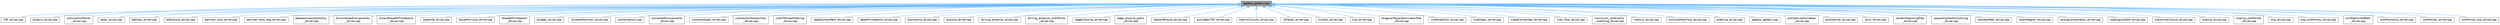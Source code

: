 digraph "pgdata_getters.hpp"
{
 // LATEX_PDF_SIZE
  bgcolor="transparent";
  edge [fontname=Helvetica,fontsize=10,labelfontname=Helvetica,labelfontsize=10];
  node [fontname=Helvetica,fontsize=10,shape=box,height=0.2,width=0.4];
  Node1 [id="Node000001",label="pgdata_getters.hpp",height=0.2,width=0.4,color="gray40", fillcolor="grey60", style="filled", fontcolor="black",tooltip=" "];
  Node1 -> Node2 [id="edge1_Node000001_Node000002",dir="back",color="steelblue1",style="solid",tooltip=" "];
  Node2 [id="Node000002",label="TSP_driver.cpp",height=0.2,width=0.4,color="grey40", fillcolor="white", style="filled",URL="$TSP__driver_8cpp.html",tooltip=" "];
  Node1 -> Node3 [id="edge2_Node000001_Node000003",dir="back",color="steelblue1",style="solid",tooltip=" "];
  Node3 [id="Node000003",label="allpairs_driver.cpp",height=0.2,width=0.4,color="grey40", fillcolor="white", style="filled",URL="$allpairs__driver_8cpp.html",tooltip=" "];
  Node1 -> Node4 [id="edge3_Node000001_Node000004",dir="back",color="steelblue1",style="solid",tooltip=" "];
  Node4 [id="Node000004",label="articulationPoints\l_driver.cpp",height=0.2,width=0.4,color="grey40", fillcolor="white", style="filled",URL="$articulationPoints__driver_8cpp.html",tooltip=" "];
  Node1 -> Node5 [id="edge4_Node000001_Node000005",dir="back",color="steelblue1",style="solid",tooltip=" "];
  Node5 [id="Node000005",label="astar_driver.cpp",height=0.2,width=0.4,color="grey40", fillcolor="white", style="filled",URL="$astar__driver_8cpp.html",tooltip=" "];
  Node1 -> Node6 [id="edge5_Node000001_Node000006",dir="back",color="steelblue1",style="solid",tooltip=" "];
  Node6 [id="Node000006",label="bdAstar_driver.cpp",height=0.2,width=0.4,color="grey40", fillcolor="white", style="filled",URL="$bdAstar__driver_8cpp.html",tooltip=" "];
  Node1 -> Node7 [id="edge6_Node000001_Node000007",dir="back",color="steelblue1",style="solid",tooltip=" "];
  Node7 [id="Node000007",label="bdDijkstra_driver.cpp",height=0.2,width=0.4,color="grey40", fillcolor="white", style="filled",URL="$bdDijkstra__driver_8cpp.html",tooltip=" "];
  Node1 -> Node8 [id="edge7_Node000001_Node000008",dir="back",color="steelblue1",style="solid",tooltip=" "];
  Node8 [id="Node000008",label="bellman_ford_driver.cpp",height=0.2,width=0.4,color="grey40", fillcolor="white", style="filled",URL="$bellman__ford__driver_8cpp.html",tooltip=" "];
  Node1 -> Node9 [id="edge8_Node000001_Node000009",dir="back",color="steelblue1",style="solid",tooltip=" "];
  Node9 [id="Node000009",label="bellman_ford_neg_driver.cpp",height=0.2,width=0.4,color="grey40", fillcolor="white", style="filled",URL="$bellman__ford__neg__driver_8cpp.html",tooltip=" "];
  Node1 -> Node10 [id="edge9_Node000001_Node000010",dir="back",color="steelblue1",style="solid",tooltip=" "];
  Node10 [id="Node000010",label="betweennessCentrality\l_driver.cpp",height=0.2,width=0.4,color="grey40", fillcolor="white", style="filled",URL="$betweennessCentrality__driver_8cpp.html",tooltip=" "];
  Node1 -> Node11 [id="edge10_Node000001_Node000011",dir="back",color="steelblue1",style="solid",tooltip=" "];
  Node11 [id="Node000011",label="biconnectedComponents\l_driver.cpp",height=0.2,width=0.4,color="grey40", fillcolor="white", style="filled",URL="$biconnectedComponents__driver_8cpp.html",tooltip=" "];
  Node1 -> Node12 [id="edge11_Node000001_Node000012",dir="back",color="steelblue1",style="solid",tooltip=" "];
  Node12 [id="Node000012",label="binaryBreadthFirstSearch\l_driver.cpp",height=0.2,width=0.4,color="grey40", fillcolor="white", style="filled",URL="$binaryBreadthFirstSearch__driver_8cpp.html",tooltip=" "];
  Node1 -> Node13 [id="edge12_Node000001_Node000013",dir="back",color="steelblue1",style="solid",tooltip=" "];
  Node13 [id="Node000013",label="bipartite_driver.cpp",height=0.2,width=0.4,color="grey40", fillcolor="white", style="filled",URL="$bipartite__driver_8cpp.html",tooltip=" "];
  Node1 -> Node14 [id="edge13_Node000001_Node000014",dir="back",color="steelblue1",style="solid",tooltip=" "];
  Node14 [id="Node000014",label="boyerMyrvold_driver.cpp",height=0.2,width=0.4,color="grey40", fillcolor="white", style="filled",URL="$boyerMyrvold__driver_8cpp.html",tooltip=" "];
  Node1 -> Node15 [id="edge14_Node000001_Node000015",dir="back",color="steelblue1",style="solid",tooltip=" "];
  Node15 [id="Node000015",label="breadthFirstSearch\l_driver.cpp",height=0.2,width=0.4,color="grey40", fillcolor="white", style="filled",URL="$breadthFirstSearch__driver_8cpp.html",tooltip=" "];
  Node1 -> Node16 [id="edge15_Node000001_Node000016",dir="back",color="steelblue1",style="solid",tooltip=" "];
  Node16 [id="Node000016",label="bridges_driver.cpp",height=0.2,width=0.4,color="grey40", fillcolor="white", style="filled",URL="$bridges__driver_8cpp.html",tooltip=" "];
  Node1 -> Node17 [id="edge16_Node000001_Node000017",dir="back",color="steelblue1",style="solid",tooltip=" "];
  Node17 [id="Node000017",label="chinesePostman_driver.cpp",height=0.2,width=0.4,color="grey40", fillcolor="white", style="filled",URL="$chinesePostman__driver_8cpp.html",tooltip=" "];
  Node1 -> Node18 [id="edge17_Node000001_Node000018",dir="back",color="steelblue1",style="solid",tooltip=" "];
  Node18 [id="Node000018",label="combinations.cpp",height=0.2,width=0.4,color="grey40", fillcolor="white", style="filled",URL="$combinations_8cpp.html",tooltip=" "];
  Node1 -> Node19 [id="edge18_Node000001_Node000019",dir="back",color="steelblue1",style="solid",tooltip=" "];
  Node19 [id="Node000019",label="connectedComponents\l_driver.cpp",height=0.2,width=0.4,color="grey40", fillcolor="white", style="filled",URL="$connectedComponents__driver_8cpp.html",tooltip=" "];
  Node1 -> Node20 [id="edge19_Node000001_Node000020",dir="back",color="steelblue1",style="solid",tooltip=" "];
  Node20 [id="Node000020",label="contractGraph_driver.cpp",height=0.2,width=0.4,color="grey40", fillcolor="white", style="filled",URL="$contractGraph__driver_8cpp.html",tooltip=" "];
  Node1 -> Node21 [id="edge20_Node000001_Node000021",dir="back",color="steelblue1",style="solid",tooltip=" "];
  Node21 [id="Node000021",label="contractionHierarchies\l_driver.cpp",height=0.2,width=0.4,color="grey40", fillcolor="white", style="filled",URL="$contractionHierarchies__driver_8cpp.html",tooltip=" "];
  Node1 -> Node22 [id="edge21_Node000001_Node000022",dir="back",color="steelblue1",style="solid",tooltip=" "];
  Node22 [id="Node000022",label="cuthillMckeeOrdering\l_driver.cpp",height=0.2,width=0.4,color="grey40", fillcolor="white", style="filled",URL="$cuthillMckeeOrdering__driver_8cpp.html",tooltip="Handles actual calling of function in the cuthillMckeeOrdering.hpp file."];
  Node1 -> Node23 [id="edge22_Node000001_Node000023",dir="back",color="steelblue1",style="solid",tooltip=" "];
  Node23 [id="Node000023",label="dagShortestPath_driver.cpp",height=0.2,width=0.4,color="grey40", fillcolor="white", style="filled",URL="$dagShortestPath__driver_8cpp.html",tooltip=" "];
  Node1 -> Node24 [id="edge23_Node000001_Node000024",dir="back",color="steelblue1",style="solid",tooltip=" "];
  Node24 [id="Node000024",label="depthFirstSearch_driver.cpp",height=0.2,width=0.4,color="grey40", fillcolor="white", style="filled",URL="$depthFirstSearch__driver_8cpp.html",tooltip="Handles actual calling of function in the pgr_depthFirstSearch.hpp file."];
  Node1 -> Node25 [id="edge24_Node000001_Node000025",dir="back",color="steelblue1",style="solid",tooltip=" "];
  Node25 [id="Node000025",label="dijkstraVia_driver.cpp",height=0.2,width=0.4,color="grey40", fillcolor="white", style="filled",URL="$dijkstraVia__driver_8cpp.html",tooltip=" "];
  Node1 -> Node26 [id="edge25_Node000001_Node000026",dir="back",color="steelblue1",style="solid",tooltip=" "];
  Node26 [id="Node000026",label="dijkstra_driver.cpp",height=0.2,width=0.4,color="grey40", fillcolor="white", style="filled",URL="$dijkstra__driver_8cpp.html",tooltip=" "];
  Node1 -> Node27 [id="edge26_Node000001_Node000027",dir="back",color="steelblue1",style="solid",tooltip=" "];
  Node27 [id="Node000027",label="driving_distance_driver.cpp",height=0.2,width=0.4,color="grey40", fillcolor="white", style="filled",URL="$driving__distance__driver_8cpp.html",tooltip=" "];
  Node1 -> Node28 [id="edge27_Node000001_Node000028",dir="back",color="steelblue1",style="solid",tooltip=" "];
  Node28 [id="Node000028",label="driving_distance_withPoints\l_driver.cpp",height=0.2,width=0.4,color="grey40", fillcolor="white", style="filled",URL="$driving__distance__withPoints__driver_8cpp.html",tooltip=" "];
  Node1 -> Node29 [id="edge28_Node000001_Node000029",dir="back",color="steelblue1",style="solid",tooltip=" "];
  Node29 [id="Node000029",label="edgeColoring_driver.cpp",height=0.2,width=0.4,color="grey40", fillcolor="white", style="filled",URL="$edgeColoring__driver_8cpp.html",tooltip=" "];
  Node1 -> Node30 [id="edge29_Node000001_Node000030",dir="back",color="steelblue1",style="solid",tooltip=" "];
  Node30 [id="Node000030",label="edge_disjoint_paths\l_driver.cpp",height=0.2,width=0.4,color="grey40", fillcolor="white", style="filled",URL="$edge__disjoint__paths__driver_8cpp.html",tooltip=" "];
  Node1 -> Node31 [id="edge30_Node000001_Node000031",dir="back",color="steelblue1",style="solid",tooltip=" "];
  Node31 [id="Node000031",label="edwardMoore_driver.cpp",height=0.2,width=0.4,color="grey40", fillcolor="white", style="filled",URL="$edwardMoore__driver_8cpp.html",tooltip=" "];
  Node1 -> Node32 [id="edge31_Node000001_Node000032",dir="back",color="steelblue1",style="solid",tooltip=" "];
  Node32 [id="Node000032",label="euclideanTSP_driver.cpp",height=0.2,width=0.4,color="grey40", fillcolor="white", style="filled",URL="$euclideanTSP__driver_8cpp.html",tooltip=" "];
  Node1 -> Node33 [id="edge32_Node000001_Node000033",dir="back",color="steelblue1",style="solid",tooltip=" "];
  Node33 [id="Node000033",label="hawickCircuits_driver.cpp",height=0.2,width=0.4,color="grey40", fillcolor="white", style="filled",URL="$hawickCircuits__driver_8cpp.html",tooltip=" "];
  Node1 -> Node34 [id="edge33_Node000001_Node000034",dir="back",color="steelblue1",style="solid",tooltip=" "];
  Node34 [id="Node000034",label="isPlanar_driver.cpp",height=0.2,width=0.4,color="grey40", fillcolor="white", style="filled",URL="$isPlanar__driver_8cpp.html",tooltip=" "];
  Node1 -> Node35 [id="edge34_Node000001_Node000035",dir="back",color="steelblue1",style="solid",tooltip=" "];
  Node35 [id="Node000035",label="kruskal_driver.cpp",height=0.2,width=0.4,color="grey40", fillcolor="white", style="filled",URL="$kruskal__driver_8cpp.html",tooltip=" "];
  Node1 -> Node36 [id="edge35_Node000001_Node000036",dir="back",color="steelblue1",style="solid",tooltip=" "];
  Node36 [id="Node000036",label="ksp_driver.cpp",height=0.2,width=0.4,color="grey40", fillcolor="white", style="filled",URL="$ksp__driver_8cpp.html",tooltip=" "];
  Node1 -> Node37 [id="edge36_Node000001_Node000037",dir="back",color="steelblue1",style="solid",tooltip=" "];
  Node37 [id="Node000037",label="lengauerTarjanDominatorTree\l_driver.cpp",height=0.2,width=0.4,color="grey40", fillcolor="white", style="filled",URL="$lengauerTarjanDominatorTree__driver_8cpp.html",tooltip=" "];
  Node1 -> Node38 [id="edge37_Node000001_Node000038",dir="back",color="steelblue1",style="solid",tooltip=" "];
  Node38 [id="Node000038",label="lineGraphFull_driver.cpp",height=0.2,width=0.4,color="grey40", fillcolor="white", style="filled",URL="$lineGraphFull__driver_8cpp.html",tooltip=" "];
  Node1 -> Node39 [id="edge38_Node000001_Node000039",dir="back",color="steelblue1",style="solid",tooltip=" "];
  Node39 [id="Node000039",label="lineGraph_driver.cpp",height=0.2,width=0.4,color="grey40", fillcolor="white", style="filled",URL="$lineGraph__driver_8cpp.html",tooltip=" "];
  Node1 -> Node40 [id="edge39_Node000001_Node000040",dir="back",color="steelblue1",style="solid",tooltip=" "];
  Node40 [id="Node000040",label="makeConnected_driver.cpp",height=0.2,width=0.4,color="grey40", fillcolor="white", style="filled",URL="$makeConnected__driver_8cpp.html",tooltip=" "];
  Node1 -> Node41 [id="edge40_Node000001_Node000041",dir="back",color="steelblue1",style="solid",tooltip=" "];
  Node41 [id="Node000041",label="max_flow_driver.cpp",height=0.2,width=0.4,color="grey40", fillcolor="white", style="filled",URL="$max__flow__driver_8cpp.html",tooltip=" "];
  Node1 -> Node42 [id="edge41_Node000001_Node000042",dir="back",color="steelblue1",style="solid",tooltip=" "];
  Node42 [id="Node000042",label="maximum_cardinality\l_matching_driver.cpp",height=0.2,width=0.4,color="grey40", fillcolor="white", style="filled",URL="$maximum__cardinality__matching__driver_8cpp.html",tooltip=" "];
  Node1 -> Node43 [id="edge42_Node000001_Node000043",dir="back",color="steelblue1",style="solid",tooltip=" "];
  Node43 [id="Node000043",label="metrics_driver.cpp",height=0.2,width=0.4,color="grey40", fillcolor="white", style="filled",URL="$metrics__driver_8cpp.html",tooltip=" "];
  Node1 -> Node44 [id="edge43_Node000001_Node000044",dir="back",color="steelblue1",style="solid",tooltip=" "];
  Node44 [id="Node000044",label="minCostMaxFlow_driver.cpp",height=0.2,width=0.4,color="grey40", fillcolor="white", style="filled",URL="$minCostMaxFlow__driver_8cpp.html",tooltip=" "];
  Node1 -> Node45 [id="edge44_Node000001_Node000045",dir="back",color="steelblue1",style="solid",tooltip=" "];
  Node45 [id="Node000045",label="ordering_driver.cpp",height=0.2,width=0.4,color="grey40", fillcolor="white", style="filled",URL="$ordering__driver_8cpp.html",tooltip=" "];
  Node1 -> Node46 [id="edge45_Node000001_Node000046",dir="back",color="steelblue1",style="solid",tooltip=" "];
  Node46 [id="Node000046",label="pgdata_getters.cpp",height=0.2,width=0.4,color="grey40", fillcolor="white", style="filled",URL="$pgdata__getters_8cpp.html",tooltip=" "];
  Node1 -> Node47 [id="edge46_Node000001_Node000047",dir="back",color="steelblue1",style="solid",tooltip=" "];
  Node47 [id="Node000047",label="pickDeliverEuclidean\l_driver.cpp",height=0.2,width=0.4,color="grey40", fillcolor="white", style="filled",URL="$pickDeliverEuclidean__driver_8cpp.html",tooltip=" "];
  Node1 -> Node48 [id="edge47_Node000001_Node000048",dir="back",color="steelblue1",style="solid",tooltip=" "];
  Node48 [id="Node000048",label="pickDeliver_driver.cpp",height=0.2,width=0.4,color="grey40", fillcolor="white", style="filled",URL="$pickDeliver__driver_8cpp.html",tooltip=" "];
  Node1 -> Node49 [id="edge48_Node000001_Node000049",dir="back",color="steelblue1",style="solid",tooltip=" "];
  Node49 [id="Node000049",label="prim_driver.cpp",height=0.2,width=0.4,color="grey40", fillcolor="white", style="filled",URL="$prim__driver_8cpp.html",tooltip=" "];
  Node1 -> Node50 [id="edge49_Node000001_Node000050",dir="back",color="steelblue1",style="solid",tooltip=" "];
  Node50 [id="Node000050",label="randomSpanningTree\l_driver.cpp",height=0.2,width=0.4,color="grey40", fillcolor="white", style="filled",URL="$randomSpanningTree__driver_8cpp.html",tooltip=" "];
  Node1 -> Node51 [id="edge50_Node000001_Node000051",dir="back",color="steelblue1",style="solid",tooltip=" "];
  Node51 [id="Node000051",label="sequentialVertexColoring\l_driver.cpp",height=0.2,width=0.4,color="grey40", fillcolor="white", style="filled",URL="$sequentialVertexColoring__driver_8cpp.html",tooltip=" "];
  Node1 -> Node52 [id="edge51_Node000001_Node000052",dir="back",color="steelblue1",style="solid",tooltip=" "];
  Node52 [id="Node000052",label="shortestPath_driver.cpp",height=0.2,width=0.4,color="grey40", fillcolor="white", style="filled",URL="$shortestPath__driver_8cpp.html",tooltip=" "];
  Node1 -> Node53 [id="edge52_Node000001_Node000053",dir="back",color="steelblue1",style="solid",tooltip=" "];
  Node53 [id="Node000053",label="stoerWagner_driver.cpp",height=0.2,width=0.4,color="grey40", fillcolor="white", style="filled",URL="$stoerWagner__driver_8cpp.html",tooltip=" "];
  Node1 -> Node54 [id="edge53_Node000001_Node000054",dir="back",color="steelblue1",style="solid",tooltip=" "];
  Node54 [id="Node000054",label="strongComponents_driver.cpp",height=0.2,width=0.4,color="grey40", fillcolor="white", style="filled",URL="$strongComponents__driver_8cpp.html",tooltip=" "];
  Node1 -> Node55 [id="edge54_Node000001_Node000055",dir="back",color="steelblue1",style="solid",tooltip=" "];
  Node55 [id="Node000055",label="topologicalSort_driver.cpp",height=0.2,width=0.4,color="grey40", fillcolor="white", style="filled",URL="$topologicalSort__driver_8cpp.html",tooltip=" "];
  Node1 -> Node56 [id="edge55_Node000001_Node000056",dir="back",color="steelblue1",style="solid",tooltip=" "];
  Node56 [id="Node000056",label="transitiveClosure_driver.cpp",height=0.2,width=0.4,color="grey40", fillcolor="white", style="filled",URL="$transitiveClosure__driver_8cpp.html",tooltip=" "];
  Node1 -> Node57 [id="edge56_Node000001_Node000057",dir="back",color="steelblue1",style="solid",tooltip=" "];
  Node57 [id="Node000057",label="trspVia_driver.cpp",height=0.2,width=0.4,color="grey40", fillcolor="white", style="filled",URL="$trspVia__driver_8cpp.html",tooltip=" "];
  Node1 -> Node58 [id="edge57_Node000001_Node000058",dir="back",color="steelblue1",style="solid",tooltip=" "];
  Node58 [id="Node000058",label="trspVia_withPoints\l_driver.cpp",height=0.2,width=0.4,color="grey40", fillcolor="white", style="filled",URL="$trspVia__withPoints__driver_8cpp.html",tooltip=" "];
  Node1 -> Node59 [id="edge58_Node000001_Node000059",dir="back",color="steelblue1",style="solid",tooltip=" "];
  Node59 [id="Node000059",label="trsp_driver.cpp",height=0.2,width=0.4,color="grey40", fillcolor="white", style="filled",URL="$trsp__driver_8cpp.html",tooltip=" "];
  Node1 -> Node60 [id="edge59_Node000001_Node000060",dir="back",color="steelblue1",style="solid",tooltip=" "];
  Node60 [id="Node000060",label="trsp_withPoints_driver.cpp",height=0.2,width=0.4,color="grey40", fillcolor="white", style="filled",URL="$trsp__withPoints__driver_8cpp.html",tooltip=" "];
  Node1 -> Node61 [id="edge60_Node000001_Node000061",dir="back",color="steelblue1",style="solid",tooltip=" "];
  Node61 [id="Node000061",label="turnRestrictedPath\l_driver.cpp",height=0.2,width=0.4,color="grey40", fillcolor="white", style="filled",URL="$turnRestrictedPath__driver_8cpp.html",tooltip=" "];
  Node1 -> Node62 [id="edge61_Node000001_Node000062",dir="back",color="steelblue1",style="solid",tooltip=" "];
  Node62 [id="Node000062",label="withPointsVia_driver.cpp",height=0.2,width=0.4,color="grey40", fillcolor="white", style="filled",URL="$withPointsVia__driver_8cpp.html",tooltip=" "];
  Node1 -> Node63 [id="edge62_Node000001_Node000063",dir="back",color="steelblue1",style="solid",tooltip=" "];
  Node63 [id="Node000063",label="withPoints_driver.cpp",height=0.2,width=0.4,color="grey40", fillcolor="white", style="filled",URL="$withPoints__driver_8cpp.html",tooltip=" "];
  Node1 -> Node64 [id="edge63_Node000001_Node000064",dir="back",color="steelblue1",style="solid",tooltip=" "];
  Node64 [id="Node000064",label="withPoints_ksp_driver.cpp",height=0.2,width=0.4,color="grey40", fillcolor="white", style="filled",URL="$withPoints__ksp__driver_8cpp.html",tooltip=" "];
}
